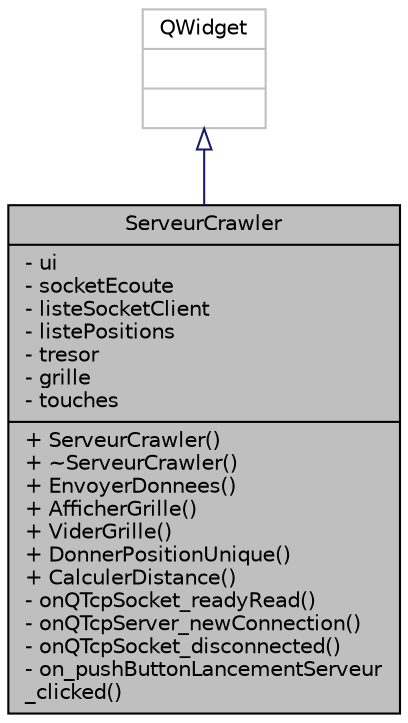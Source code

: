 digraph "ServeurCrawler"
{
  edge [fontname="Helvetica",fontsize="10",labelfontname="Helvetica",labelfontsize="10"];
  node [fontname="Helvetica",fontsize="10",shape=record];
  Node0 [label="{ServeurCrawler\n|- ui\l- socketEcoute\l- listeSocketClient\l- listePositions\l- tresor\l- grille\l- touches\l|+ ServeurCrawler()\l+ ~ServeurCrawler()\l+ EnvoyerDonnees()\l+ AfficherGrille()\l+ ViderGrille()\l+ DonnerPositionUnique()\l+ CalculerDistance()\l- onQTcpSocket_readyRead()\l- onQTcpServer_newConnection()\l- onQTcpSocket_disconnected()\l- on_pushButtonLancementServeur\l_clicked()\l}",height=0.2,width=0.4,color="black", fillcolor="grey75", style="filled", fontcolor="black"];
  Node1 -> Node0 [dir="back",color="midnightblue",fontsize="10",style="solid",arrowtail="onormal",fontname="Helvetica"];
  Node1 [label="{QWidget\n||}",height=0.2,width=0.4,color="grey75", fillcolor="white", style="filled"];
}
